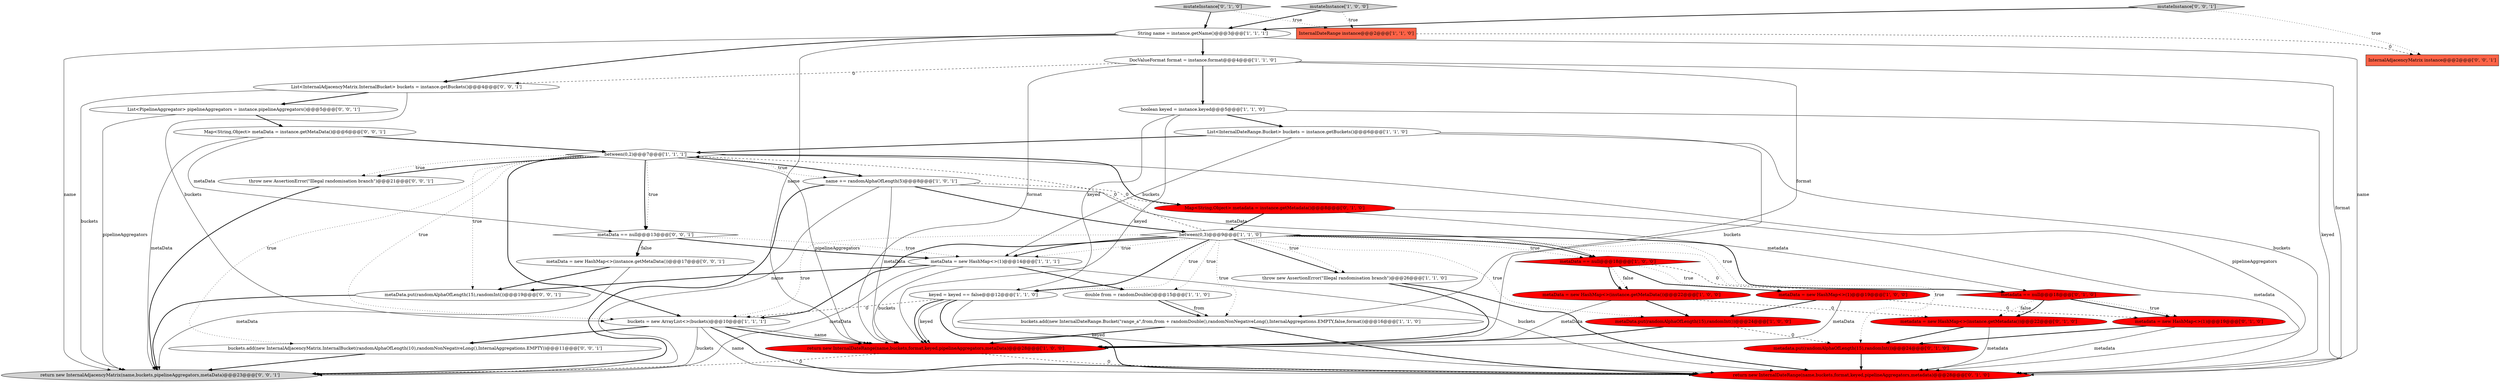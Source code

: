 digraph {
22 [style = filled, label = "metadata.put(randomAlphaOfLength(15),randomInt())@@@24@@@['0', '1', '0']", fillcolor = red, shape = ellipse image = "AAA1AAABBB2BBB"];
28 [style = filled, label = "metaData == null@@@13@@@['0', '0', '1']", fillcolor = white, shape = diamond image = "AAA0AAABBB3BBB"];
1 [style = filled, label = "String name = instance.getName()@@@3@@@['1', '1', '1']", fillcolor = white, shape = ellipse image = "AAA0AAABBB1BBB"];
5 [style = filled, label = "between(0,3)@@@9@@@['1', '1', '0']", fillcolor = white, shape = diamond image = "AAA0AAABBB1BBB"];
25 [style = filled, label = "mutateInstance['0', '1', '0']", fillcolor = lightgray, shape = diamond image = "AAA0AAABBB2BBB"];
8 [style = filled, label = "return new InternalDateRange(name,buckets,format,keyed,pipelineAggregators,metaData)@@@28@@@['1', '0', '0']", fillcolor = red, shape = ellipse image = "AAA1AAABBB1BBB"];
35 [style = filled, label = "List<PipelineAggregator> pipelineAggregators = instance.pipelineAggregators()@@@5@@@['0', '0', '1']", fillcolor = white, shape = ellipse image = "AAA0AAABBB3BBB"];
2 [style = filled, label = "keyed = keyed == false@@@12@@@['1', '1', '0']", fillcolor = white, shape = ellipse image = "AAA0AAABBB1BBB"];
36 [style = filled, label = "InternalAdjacencyMatrix instance@@@2@@@['0', '0', '1']", fillcolor = tomato, shape = box image = "AAA0AAABBB3BBB"];
30 [style = filled, label = "mutateInstance['0', '0', '1']", fillcolor = lightgray, shape = diamond image = "AAA0AAABBB3BBB"];
14 [style = filled, label = "between(0,2)@@@7@@@['1', '1', '1']", fillcolor = white, shape = diamond image = "AAA0AAABBB1BBB"];
10 [style = filled, label = "buckets = new ArrayList<>(buckets)@@@10@@@['1', '1', '1']", fillcolor = white, shape = ellipse image = "AAA0AAABBB1BBB"];
0 [style = filled, label = "DocValueFormat format = instance.format@@@4@@@['1', '1', '0']", fillcolor = white, shape = ellipse image = "AAA0AAABBB1BBB"];
15 [style = filled, label = "mutateInstance['1', '0', '0']", fillcolor = lightgray, shape = diamond image = "AAA0AAABBB1BBB"];
9 [style = filled, label = "throw new AssertionError(\"Illegal randomisation branch\")@@@26@@@['1', '1', '0']", fillcolor = white, shape = ellipse image = "AAA0AAABBB1BBB"];
29 [style = filled, label = "return new InternalAdjacencyMatrix(name,buckets,pipelineAggregators,metaData)@@@23@@@['0', '0', '1']", fillcolor = lightgray, shape = ellipse image = "AAA0AAABBB3BBB"];
12 [style = filled, label = "metaData = new HashMap<>(instance.getMetaData())@@@22@@@['1', '0', '0']", fillcolor = red, shape = ellipse image = "AAA1AAABBB1BBB"];
34 [style = filled, label = "buckets.add(new InternalAdjacencyMatrix.InternalBucket(randomAlphaOfLength(10),randomNonNegativeLong(),InternalAggregations.EMPTY))@@@11@@@['0', '0', '1']", fillcolor = white, shape = ellipse image = "AAA0AAABBB3BBB"];
18 [style = filled, label = "metaData = new HashMap<>(1)@@@19@@@['1', '0', '0']", fillcolor = red, shape = ellipse image = "AAA1AAABBB1BBB"];
37 [style = filled, label = "metaData.put(randomAlphaOfLength(15),randomInt())@@@19@@@['0', '0', '1']", fillcolor = white, shape = ellipse image = "AAA0AAABBB3BBB"];
3 [style = filled, label = "metaData = new HashMap<>(1)@@@14@@@['1', '1', '1']", fillcolor = white, shape = ellipse image = "AAA0AAABBB1BBB"];
23 [style = filled, label = "metadata = new HashMap<>(instance.getMetadata())@@@22@@@['0', '1', '0']", fillcolor = red, shape = ellipse image = "AAA1AAABBB2BBB"];
21 [style = filled, label = "Map<String,Object> metadata = instance.getMetadata()@@@8@@@['0', '1', '0']", fillcolor = red, shape = ellipse image = "AAA1AAABBB2BBB"];
17 [style = filled, label = "boolean keyed = instance.keyed@@@5@@@['1', '1', '0']", fillcolor = white, shape = ellipse image = "AAA0AAABBB1BBB"];
7 [style = filled, label = "double from = randomDouble()@@@15@@@['1', '1', '0']", fillcolor = white, shape = ellipse image = "AAA0AAABBB1BBB"];
24 [style = filled, label = "return new InternalDateRange(name,buckets,format,keyed,pipelineAggregators,metadata)@@@28@@@['0', '1', '0']", fillcolor = red, shape = ellipse image = "AAA1AAABBB2BBB"];
27 [style = filled, label = "List<InternalAdjacencyMatrix.InternalBucket> buckets = instance.getBuckets()@@@4@@@['0', '0', '1']", fillcolor = white, shape = ellipse image = "AAA0AAABBB3BBB"];
32 [style = filled, label = "metaData = new HashMap<>(instance.getMetaData())@@@17@@@['0', '0', '1']", fillcolor = white, shape = ellipse image = "AAA0AAABBB3BBB"];
4 [style = filled, label = "List<InternalDateRange.Bucket> buckets = instance.getBuckets()@@@6@@@['1', '1', '0']", fillcolor = white, shape = ellipse image = "AAA0AAABBB1BBB"];
26 [style = filled, label = "metadata = new HashMap<>(1)@@@19@@@['0', '1', '0']", fillcolor = red, shape = ellipse image = "AAA1AAABBB2BBB"];
31 [style = filled, label = "throw new AssertionError(\"Illegal randomisation branch\")@@@21@@@['0', '0', '1']", fillcolor = white, shape = ellipse image = "AAA0AAABBB3BBB"];
16 [style = filled, label = "buckets.add(new InternalDateRange.Bucket(\"range_a\",from,from + randomDouble(),randomNonNegativeLong(),InternalAggregations.EMPTY,false,format))@@@16@@@['1', '1', '0']", fillcolor = white, shape = ellipse image = "AAA0AAABBB1BBB"];
33 [style = filled, label = "Map<String,Object> metaData = instance.getMetaData()@@@6@@@['0', '0', '1']", fillcolor = white, shape = ellipse image = "AAA0AAABBB3BBB"];
13 [style = filled, label = "InternalDateRange instance@@@2@@@['1', '1', '0']", fillcolor = tomato, shape = box image = "AAA0AAABBB1BBB"];
19 [style = filled, label = "metaData.put(randomAlphaOfLength(15),randomInt())@@@24@@@['1', '0', '0']", fillcolor = red, shape = ellipse image = "AAA1AAABBB1BBB"];
11 [style = filled, label = "name += randomAlphaOfLength(5)@@@8@@@['1', '0', '1']", fillcolor = white, shape = ellipse image = "AAA0AAABBB1BBB"];
20 [style = filled, label = "metadata == null@@@18@@@['0', '1', '0']", fillcolor = red, shape = diamond image = "AAA1AAABBB2BBB"];
6 [style = filled, label = "metaData == null@@@18@@@['1', '0', '0']", fillcolor = red, shape = diamond image = "AAA1AAABBB1BBB"];
5->3 [style = bold, label=""];
10->24 [style = solid, label="name"];
25->1 [style = bold, label=""];
32->37 [style = bold, label=""];
5->9 [style = bold, label=""];
3->8 [style = solid, label="buckets"];
5->20 [style = bold, label=""];
20->26 [style = bold, label=""];
10->24 [style = bold, label=""];
0->16 [style = solid, label="format"];
5->19 [style = dotted, label="true"];
1->27 [style = bold, label=""];
11->29 [style = bold, label=""];
14->28 [style = bold, label=""];
1->29 [style = solid, label="name"];
0->24 [style = solid, label="format"];
26->22 [style = bold, label=""];
6->12 [style = dotted, label="false"];
23->22 [style = bold, label=""];
6->18 [style = dotted, label="true"];
10->8 [style = bold, label=""];
17->8 [style = solid, label="keyed"];
5->22 [style = dotted, label="true"];
7->16 [style = bold, label=""];
21->24 [style = solid, label="metadata"];
5->9 [style = dotted, label="true"];
14->11 [style = dotted, label="true"];
28->3 [style = bold, label=""];
2->24 [style = bold, label=""];
14->11 [style = bold, label=""];
9->24 [style = bold, label=""];
11->21 [style = dashed, label="0"];
5->10 [style = bold, label=""];
5->14 [style = dashed, label="0"];
18->8 [style = solid, label="metaData"];
10->8 [style = solid, label="name"];
6->20 [style = dashed, label="0"];
17->2 [style = solid, label="keyed"];
0->17 [style = bold, label=""];
11->29 [style = solid, label="name"];
20->26 [style = dotted, label="true"];
27->10 [style = solid, label="buckets"];
18->19 [style = bold, label=""];
37->29 [style = bold, label=""];
14->10 [style = bold, label=""];
5->6 [style = dotted, label="true"];
31->29 [style = bold, label=""];
1->0 [style = bold, label=""];
0->27 [style = dashed, label="0"];
26->24 [style = solid, label="metadata"];
5->3 [style = dotted, label="true"];
20->23 [style = dotted, label="false"];
9->8 [style = bold, label=""];
15->13 [style = dotted, label="true"];
10->29 [style = solid, label="buckets"];
5->6 [style = bold, label=""];
20->23 [style = bold, label=""];
10->34 [style = bold, label=""];
3->7 [style = bold, label=""];
17->24 [style = solid, label="keyed"];
14->37 [style = dotted, label="true"];
11->6 [style = solid, label="metaData"];
5->7 [style = dotted, label="true"];
3->29 [style = solid, label="metaData"];
14->34 [style = dotted, label="true"];
0->8 [style = solid, label="format"];
14->21 [style = bold, label=""];
34->29 [style = bold, label=""];
11->8 [style = solid, label="metaData"];
4->14 [style = bold, label=""];
12->23 [style = dashed, label="0"];
3->37 [style = bold, label=""];
16->8 [style = bold, label=""];
28->3 [style = dotted, label="true"];
6->18 [style = bold, label=""];
5->10 [style = dotted, label="true"];
16->24 [style = bold, label=""];
32->29 [style = solid, label="metaData"];
25->13 [style = dotted, label="true"];
28->32 [style = dotted, label="false"];
27->35 [style = bold, label=""];
30->36 [style = dotted, label="true"];
2->10 [style = dashed, label="0"];
28->32 [style = bold, label=""];
21->20 [style = solid, label="metadata"];
21->5 [style = bold, label=""];
11->5 [style = bold, label=""];
4->8 [style = solid, label="buckets"];
14->28 [style = dotted, label="true"];
14->31 [style = bold, label=""];
5->16 [style = dotted, label="true"];
2->8 [style = solid, label="keyed"];
3->24 [style = solid, label="buckets"];
4->3 [style = solid, label="buckets"];
17->4 [style = bold, label=""];
8->29 [style = dashed, label="0"];
5->2 [style = dotted, label="true"];
18->26 [style = dashed, label="0"];
15->1 [style = bold, label=""];
6->12 [style = bold, label=""];
4->24 [style = solid, label="buckets"];
33->14 [style = bold, label=""];
30->1 [style = bold, label=""];
13->36 [style = dashed, label="0"];
23->24 [style = solid, label="metadata"];
35->33 [style = bold, label=""];
7->16 [style = solid, label="from"];
35->29 [style = solid, label="pipelineAggregators"];
2->24 [style = solid, label="keyed"];
8->24 [style = dashed, label="0"];
14->24 [style = solid, label="pipelineAggregators"];
1->8 [style = solid, label="name"];
19->8 [style = bold, label=""];
14->10 [style = dotted, label="true"];
33->29 [style = solid, label="metaData"];
5->2 [style = bold, label=""];
12->8 [style = solid, label="metaData"];
5->20 [style = dotted, label="true"];
14->31 [style = dotted, label="true"];
14->8 [style = solid, label="pipelineAggregators"];
22->24 [style = bold, label=""];
12->19 [style = bold, label=""];
27->29 [style = solid, label="buckets"];
1->24 [style = solid, label="name"];
33->28 [style = solid, label="metaData"];
2->8 [style = bold, label=""];
19->22 [style = dashed, label="0"];
}
